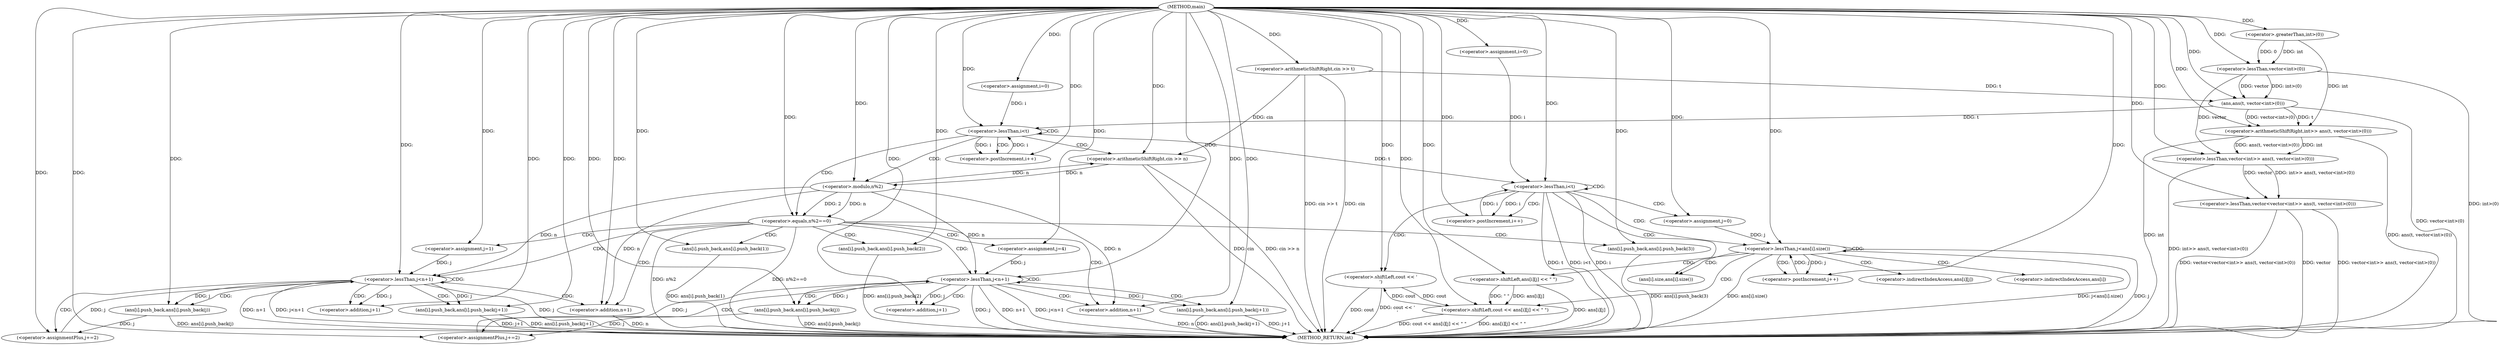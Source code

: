 digraph "main" {  
"1000101" [label = "(METHOD,main)" ]
"1000224" [label = "(METHOD_RETURN,int)" ]
"1000104" [label = "(<operator>.arithmeticShiftRight,cin >> t)" ]
"1000107" [label = "(<operator>.lessThan,vector<vector<int>> ans(t, vector<int>(0)))" ]
"1000122" [label = "(<operator>.assignment,i=0)" ]
"1000125" [label = "(<operator>.lessThan,i<t)" ]
"1000128" [label = "(<operator>.postIncrement,i++)" ]
"1000192" [label = "(<operator>.assignment,i=0)" ]
"1000195" [label = "(<operator>.lessThan,i<t)" ]
"1000198" [label = "(<operator>.postIncrement,i++)" ]
"1000109" [label = "(<operator>.lessThan,vector<int>> ans(t, vector<int>(0)))" ]
"1000132" [label = "(<operator>.arithmeticShiftRight,cin >> n)" ]
"1000221" [label = "(<operator>.shiftLeft,cout << '\n')" ]
"1000111" [label = "(<operator>.arithmeticShiftRight,int>> ans(t, vector<int>(0)))" ]
"1000136" [label = "(<operator>.equals,n%2==0)" ]
"1000203" [label = "(<operator>.assignment,j=0)" ]
"1000206" [label = "(<operator>.lessThan,j<ans[i].size())" ]
"1000209" [label = "(<operator>.postIncrement,j++)" ]
"1000113" [label = "(ans,ans(t, vector<int>(0)))" ]
"1000212" [label = "(<operator>.shiftLeft,cout << ans[i][j] << \" \")" ]
"1000115" [label = "(<operator>.lessThan,vector<int>(0))" ]
"1000137" [label = "(<operator>.modulo,n%2)" ]
"1000144" [label = "(<operator>.assignment,j=1)" ]
"1000147" [label = "(<operator>.lessThan,j<n+1)" ]
"1000152" [label = "(<operator>.assignmentPlus,j+=2)" ]
"1000164" [label = "(ans[i].push_back,ans[i].push_back(2))" ]
"1000166" [label = "(ans[i].push_back,ans[i].push_back(3))" ]
"1000168" [label = "(ans[i].push_back,ans[i].push_back(1))" ]
"1000117" [label = "(<operator>.greaterThan,int>(0))" ]
"1000156" [label = "(ans[i].push_back,ans[i].push_back(j+1))" ]
"1000160" [label = "(ans[i].push_back,ans[i].push_back(j))" ]
"1000172" [label = "(<operator>.assignment,j=4)" ]
"1000175" [label = "(<operator>.lessThan,j<n+1)" ]
"1000180" [label = "(<operator>.assignmentPlus,j+=2)" ]
"1000214" [label = "(<operator>.shiftLeft,ans[i][j] << \" \")" ]
"1000149" [label = "(<operator>.addition,n+1)" ]
"1000184" [label = "(ans[i].push_back,ans[i].push_back(j+1))" ]
"1000188" [label = "(ans[i].push_back,ans[i].push_back(j))" ]
"1000157" [label = "(<operator>.addition,j+1)" ]
"1000177" [label = "(<operator>.addition,n+1)" ]
"1000185" [label = "(<operator>.addition,j+1)" ]
"1000208" [label = "(ans[i].size,ans[i].size())" ]
"1000215" [label = "(<operator>.indirectIndexAccess,ans[i][j])" ]
"1000216" [label = "(<operator>.indirectIndexAccess,ans[i])" ]
  "1000104" -> "1000224"  [ label = "DDG: cin"] 
  "1000104" -> "1000224"  [ label = "DDG: cin >> t"] 
  "1000107" -> "1000224"  [ label = "DDG: vector"] 
  "1000111" -> "1000224"  [ label = "DDG: int"] 
  "1000115" -> "1000224"  [ label = "DDG: int>(0)"] 
  "1000113" -> "1000224"  [ label = "DDG: vector<int>(0)"] 
  "1000111" -> "1000224"  [ label = "DDG: ans(t, vector<int>(0))"] 
  "1000109" -> "1000224"  [ label = "DDG: int>> ans(t, vector<int>(0))"] 
  "1000107" -> "1000224"  [ label = "DDG: vector<int>> ans(t, vector<int>(0))"] 
  "1000107" -> "1000224"  [ label = "DDG: vector<vector<int>> ans(t, vector<int>(0))"] 
  "1000195" -> "1000224"  [ label = "DDG: i"] 
  "1000195" -> "1000224"  [ label = "DDG: t"] 
  "1000195" -> "1000224"  [ label = "DDG: i<t"] 
  "1000206" -> "1000224"  [ label = "DDG: j"] 
  "1000206" -> "1000224"  [ label = "DDG: ans[i].size()"] 
  "1000206" -> "1000224"  [ label = "DDG: j<ans[i].size()"] 
  "1000221" -> "1000224"  [ label = "DDG: cout"] 
  "1000221" -> "1000224"  [ label = "DDG: cout << '\n'"] 
  "1000214" -> "1000224"  [ label = "DDG: ans[i][j]"] 
  "1000212" -> "1000224"  [ label = "DDG: ans[i][j] << \" \""] 
  "1000212" -> "1000224"  [ label = "DDG: cout << ans[i][j] << \" \""] 
  "1000132" -> "1000224"  [ label = "DDG: cin"] 
  "1000132" -> "1000224"  [ label = "DDG: cin >> n"] 
  "1000136" -> "1000224"  [ label = "DDG: n%2"] 
  "1000136" -> "1000224"  [ label = "DDG: n%2==0"] 
  "1000164" -> "1000224"  [ label = "DDG: ans[i].push_back(2)"] 
  "1000166" -> "1000224"  [ label = "DDG: ans[i].push_back(3)"] 
  "1000168" -> "1000224"  [ label = "DDG: ans[i].push_back(1)"] 
  "1000175" -> "1000224"  [ label = "DDG: j"] 
  "1000177" -> "1000224"  [ label = "DDG: n"] 
  "1000175" -> "1000224"  [ label = "DDG: n+1"] 
  "1000175" -> "1000224"  [ label = "DDG: j<n+1"] 
  "1000184" -> "1000224"  [ label = "DDG: j+1"] 
  "1000184" -> "1000224"  [ label = "DDG: ans[i].push_back(j+1)"] 
  "1000188" -> "1000224"  [ label = "DDG: ans[i].push_back(j)"] 
  "1000147" -> "1000224"  [ label = "DDG: j"] 
  "1000149" -> "1000224"  [ label = "DDG: n"] 
  "1000147" -> "1000224"  [ label = "DDG: n+1"] 
  "1000147" -> "1000224"  [ label = "DDG: j<n+1"] 
  "1000156" -> "1000224"  [ label = "DDG: j+1"] 
  "1000156" -> "1000224"  [ label = "DDG: ans[i].push_back(j+1)"] 
  "1000160" -> "1000224"  [ label = "DDG: ans[i].push_back(j)"] 
  "1000101" -> "1000104"  [ label = "DDG: "] 
  "1000109" -> "1000107"  [ label = "DDG: vector"] 
  "1000101" -> "1000107"  [ label = "DDG: "] 
  "1000109" -> "1000107"  [ label = "DDG: int>> ans(t, vector<int>(0))"] 
  "1000101" -> "1000122"  [ label = "DDG: "] 
  "1000101" -> "1000192"  [ label = "DDG: "] 
  "1000115" -> "1000109"  [ label = "DDG: vector"] 
  "1000101" -> "1000109"  [ label = "DDG: "] 
  "1000111" -> "1000109"  [ label = "DDG: int"] 
  "1000111" -> "1000109"  [ label = "DDG: ans(t, vector<int>(0))"] 
  "1000122" -> "1000125"  [ label = "DDG: i"] 
  "1000128" -> "1000125"  [ label = "DDG: i"] 
  "1000101" -> "1000125"  [ label = "DDG: "] 
  "1000113" -> "1000125"  [ label = "DDG: t"] 
  "1000125" -> "1000128"  [ label = "DDG: i"] 
  "1000101" -> "1000128"  [ label = "DDG: "] 
  "1000192" -> "1000195"  [ label = "DDG: i"] 
  "1000198" -> "1000195"  [ label = "DDG: i"] 
  "1000101" -> "1000195"  [ label = "DDG: "] 
  "1000125" -> "1000195"  [ label = "DDG: t"] 
  "1000195" -> "1000198"  [ label = "DDG: i"] 
  "1000101" -> "1000198"  [ label = "DDG: "] 
  "1000117" -> "1000111"  [ label = "DDG: int"] 
  "1000101" -> "1000111"  [ label = "DDG: "] 
  "1000113" -> "1000111"  [ label = "DDG: vector<int>(0)"] 
  "1000113" -> "1000111"  [ label = "DDG: t"] 
  "1000104" -> "1000132"  [ label = "DDG: cin"] 
  "1000101" -> "1000132"  [ label = "DDG: "] 
  "1000137" -> "1000132"  [ label = "DDG: n"] 
  "1000101" -> "1000203"  [ label = "DDG: "] 
  "1000212" -> "1000221"  [ label = "DDG: cout"] 
  "1000101" -> "1000221"  [ label = "DDG: "] 
  "1000104" -> "1000113"  [ label = "DDG: t"] 
  "1000101" -> "1000113"  [ label = "DDG: "] 
  "1000115" -> "1000113"  [ label = "DDG: int>(0)"] 
  "1000115" -> "1000113"  [ label = "DDG: vector"] 
  "1000137" -> "1000136"  [ label = "DDG: 2"] 
  "1000137" -> "1000136"  [ label = "DDG: n"] 
  "1000101" -> "1000136"  [ label = "DDG: "] 
  "1000203" -> "1000206"  [ label = "DDG: j"] 
  "1000209" -> "1000206"  [ label = "DDG: j"] 
  "1000101" -> "1000206"  [ label = "DDG: "] 
  "1000206" -> "1000209"  [ label = "DDG: j"] 
  "1000101" -> "1000209"  [ label = "DDG: "] 
  "1000101" -> "1000115"  [ label = "DDG: "] 
  "1000117" -> "1000115"  [ label = "DDG: int"] 
  "1000117" -> "1000115"  [ label = "DDG: 0"] 
  "1000132" -> "1000137"  [ label = "DDG: n"] 
  "1000101" -> "1000137"  [ label = "DDG: "] 
  "1000101" -> "1000144"  [ label = "DDG: "] 
  "1000101" -> "1000152"  [ label = "DDG: "] 
  "1000221" -> "1000212"  [ label = "DDG: cout"] 
  "1000101" -> "1000212"  [ label = "DDG: "] 
  "1000214" -> "1000212"  [ label = "DDG: ans[i][j]"] 
  "1000214" -> "1000212"  [ label = "DDG: \" \""] 
  "1000101" -> "1000117"  [ label = "DDG: "] 
  "1000144" -> "1000147"  [ label = "DDG: j"] 
  "1000152" -> "1000147"  [ label = "DDG: j"] 
  "1000101" -> "1000147"  [ label = "DDG: "] 
  "1000137" -> "1000147"  [ label = "DDG: n"] 
  "1000160" -> "1000152"  [ label = "DDG: j"] 
  "1000101" -> "1000164"  [ label = "DDG: "] 
  "1000101" -> "1000166"  [ label = "DDG: "] 
  "1000101" -> "1000168"  [ label = "DDG: "] 
  "1000101" -> "1000172"  [ label = "DDG: "] 
  "1000101" -> "1000180"  [ label = "DDG: "] 
  "1000101" -> "1000214"  [ label = "DDG: "] 
  "1000137" -> "1000149"  [ label = "DDG: n"] 
  "1000101" -> "1000149"  [ label = "DDG: "] 
  "1000101" -> "1000156"  [ label = "DDG: "] 
  "1000147" -> "1000156"  [ label = "DDG: j"] 
  "1000101" -> "1000160"  [ label = "DDG: "] 
  "1000147" -> "1000160"  [ label = "DDG: j"] 
  "1000172" -> "1000175"  [ label = "DDG: j"] 
  "1000180" -> "1000175"  [ label = "DDG: j"] 
  "1000101" -> "1000175"  [ label = "DDG: "] 
  "1000137" -> "1000175"  [ label = "DDG: n"] 
  "1000188" -> "1000180"  [ label = "DDG: j"] 
  "1000147" -> "1000157"  [ label = "DDG: j"] 
  "1000101" -> "1000157"  [ label = "DDG: "] 
  "1000137" -> "1000177"  [ label = "DDG: n"] 
  "1000101" -> "1000177"  [ label = "DDG: "] 
  "1000101" -> "1000184"  [ label = "DDG: "] 
  "1000175" -> "1000184"  [ label = "DDG: j"] 
  "1000101" -> "1000188"  [ label = "DDG: "] 
  "1000175" -> "1000188"  [ label = "DDG: j"] 
  "1000175" -> "1000185"  [ label = "DDG: j"] 
  "1000101" -> "1000185"  [ label = "DDG: "] 
  "1000125" -> "1000125"  [ label = "CDG: "] 
  "1000125" -> "1000128"  [ label = "CDG: "] 
  "1000125" -> "1000136"  [ label = "CDG: "] 
  "1000125" -> "1000132"  [ label = "CDG: "] 
  "1000125" -> "1000137"  [ label = "CDG: "] 
  "1000195" -> "1000221"  [ label = "CDG: "] 
  "1000195" -> "1000208"  [ label = "CDG: "] 
  "1000195" -> "1000195"  [ label = "CDG: "] 
  "1000195" -> "1000206"  [ label = "CDG: "] 
  "1000195" -> "1000203"  [ label = "CDG: "] 
  "1000195" -> "1000198"  [ label = "CDG: "] 
  "1000136" -> "1000164"  [ label = "CDG: "] 
  "1000136" -> "1000166"  [ label = "CDG: "] 
  "1000136" -> "1000144"  [ label = "CDG: "] 
  "1000136" -> "1000172"  [ label = "CDG: "] 
  "1000136" -> "1000149"  [ label = "CDG: "] 
  "1000136" -> "1000168"  [ label = "CDG: "] 
  "1000136" -> "1000175"  [ label = "CDG: "] 
  "1000136" -> "1000147"  [ label = "CDG: "] 
  "1000136" -> "1000177"  [ label = "CDG: "] 
  "1000206" -> "1000208"  [ label = "CDG: "] 
  "1000206" -> "1000216"  [ label = "CDG: "] 
  "1000206" -> "1000212"  [ label = "CDG: "] 
  "1000206" -> "1000215"  [ label = "CDG: "] 
  "1000206" -> "1000206"  [ label = "CDG: "] 
  "1000206" -> "1000214"  [ label = "CDG: "] 
  "1000206" -> "1000209"  [ label = "CDG: "] 
  "1000147" -> "1000156"  [ label = "CDG: "] 
  "1000147" -> "1000152"  [ label = "CDG: "] 
  "1000147" -> "1000157"  [ label = "CDG: "] 
  "1000147" -> "1000149"  [ label = "CDG: "] 
  "1000147" -> "1000147"  [ label = "CDG: "] 
  "1000147" -> "1000160"  [ label = "CDG: "] 
  "1000175" -> "1000180"  [ label = "CDG: "] 
  "1000175" -> "1000188"  [ label = "CDG: "] 
  "1000175" -> "1000175"  [ label = "CDG: "] 
  "1000175" -> "1000184"  [ label = "CDG: "] 
  "1000175" -> "1000177"  [ label = "CDG: "] 
  "1000175" -> "1000185"  [ label = "CDG: "] 
}
